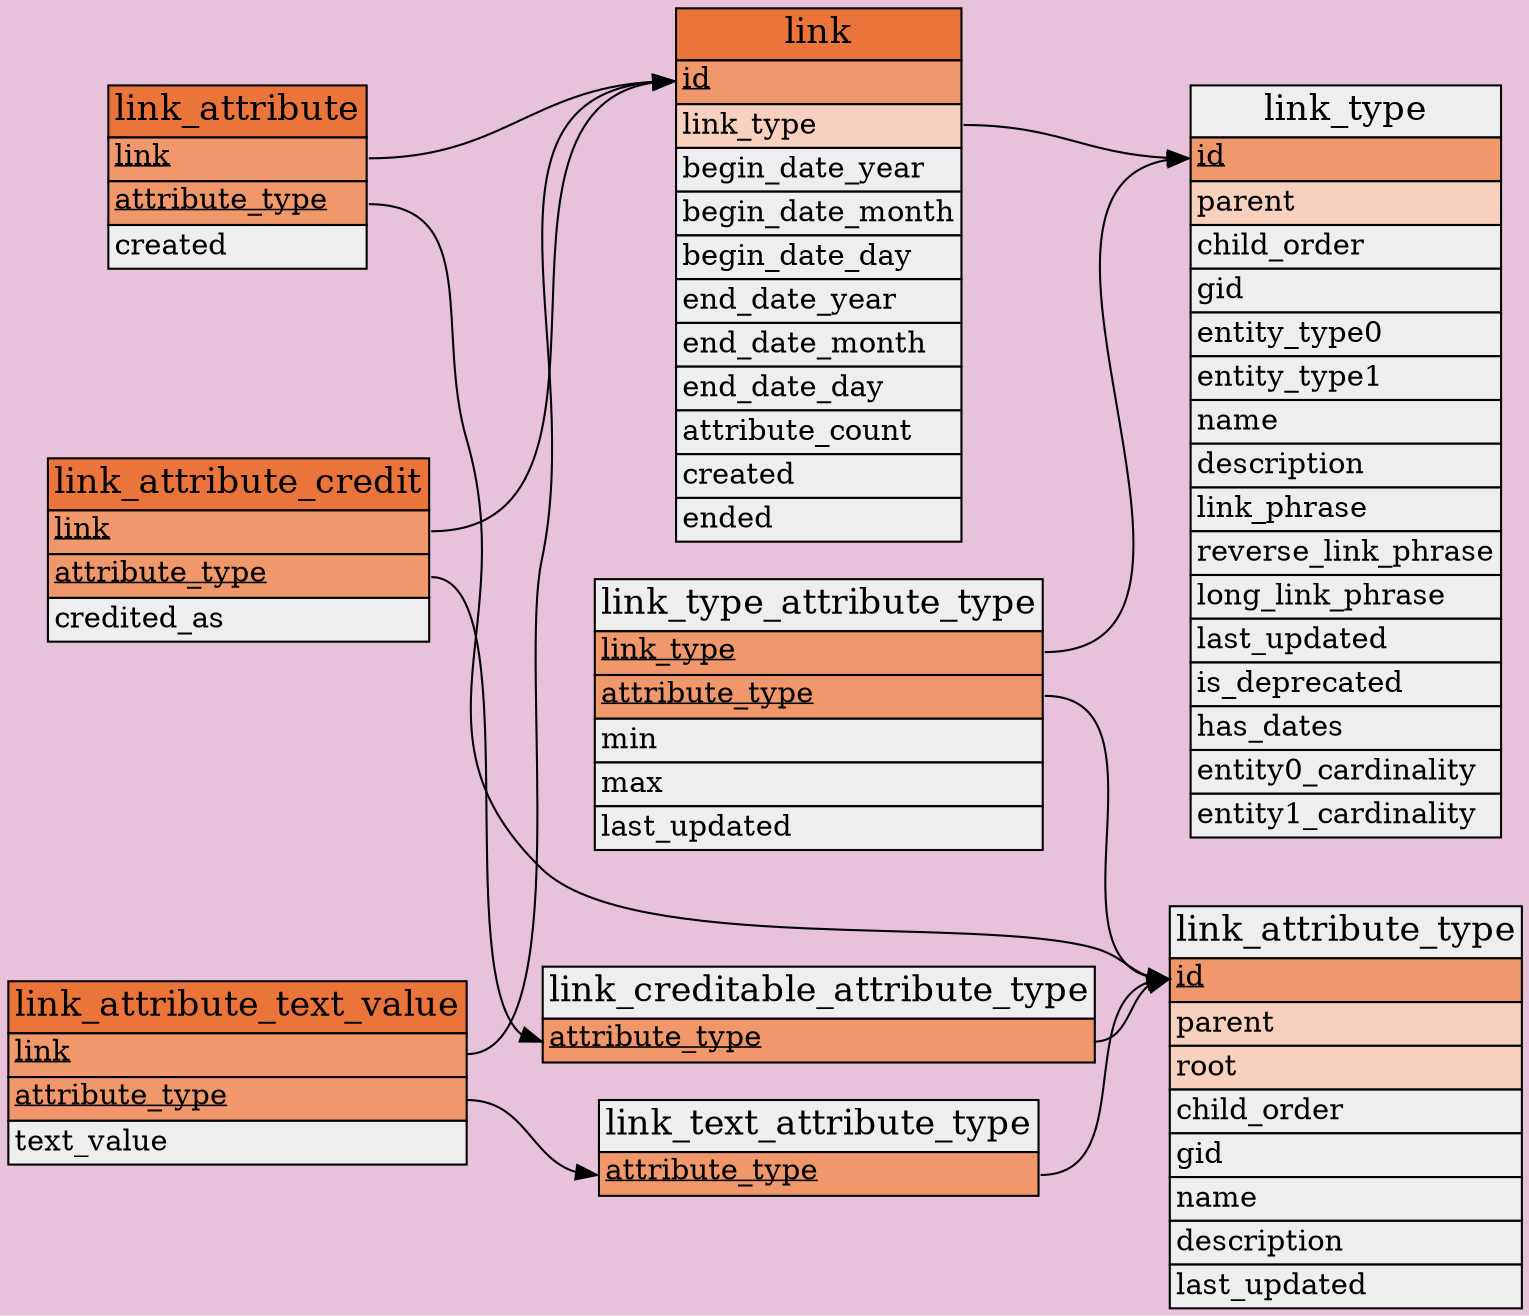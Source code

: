 // Automatically generated, do not edit.
// - Database schema sequence: 30
digraph relationship_details {
    tooltip = "Tables for relationship properties"
    graph [
        bgcolor = "#e8c2da"
        concentrate = true
        pack = true
        rankdir = "LR"
    ];
    node [
        shape = plain
    ];

    // Tables
    "musicbrainz.link" [
        label = <
            <table border="0" cellspacing="0" cellborder="1">
                <tr><td bgcolor="#eb743b"><font point-size="17">link</font></td></tr>
                <tr><td bgcolor="#f0976c" align="left" port="id"><font point-size="14"><u>id</u></font></td></tr>
                <tr><td bgcolor="#f8d1be" align="left" port="link_type"><font point-size="14">link_type</font></td></tr>
                <tr><td bgcolor="#eeeeee" align="left" port="begin_date_year"><font point-size="14">begin_date_year</font></td></tr>
                <tr><td bgcolor="#eeeeee" align="left" port="begin_date_month"><font point-size="14">begin_date_month</font></td></tr>
                <tr><td bgcolor="#eeeeee" align="left" port="begin_date_day"><font point-size="14">begin_date_day</font></td></tr>
                <tr><td bgcolor="#eeeeee" align="left" port="end_date_year"><font point-size="14">end_date_year</font></td></tr>
                <tr><td bgcolor="#eeeeee" align="left" port="end_date_month"><font point-size="14">end_date_month</font></td></tr>
                <tr><td bgcolor="#eeeeee" align="left" port="end_date_day"><font point-size="14">end_date_day</font></td></tr>
                <tr><td bgcolor="#eeeeee" align="left" port="attribute_count"><font point-size="14">attribute_count</font></td></tr>
                <tr><td bgcolor="#eeeeee" align="left" port="created"><font point-size="14">created</font></td></tr>
                <tr><td bgcolor="#eeeeee" align="left" port="ended"><font point-size="14">ended</font></td></tr>
            </table>
        >
    ];
    "musicbrainz.link_attribute" [
        label = <
            <table border="0" cellspacing="0" cellborder="1">
                <tr><td bgcolor="#eb743b"><font point-size="17">link_attribute</font></td></tr>
                <tr><td bgcolor="#f0976c" align="left" port="link"><font point-size="14"><u>link</u></font></td></tr>
                <tr><td bgcolor="#f0976c" align="left" port="attribute_type"><font point-size="14"><u>attribute_type</u></font></td></tr>
                <tr><td bgcolor="#eeeeee" align="left" port="created"><font point-size="14">created</font></td></tr>
            </table>
        >
    ];
    "musicbrainz.link_attribute_credit" [
        label = <
            <table border="0" cellspacing="0" cellborder="1">
                <tr><td bgcolor="#eb743b"><font point-size="17">link_attribute_credit</font></td></tr>
                <tr><td bgcolor="#f0976c" align="left" port="link"><font point-size="14"><u>link</u></font></td></tr>
                <tr><td bgcolor="#f0976c" align="left" port="attribute_type"><font point-size="14"><u>attribute_type</u></font></td></tr>
                <tr><td bgcolor="#eeeeee" align="left" port="credited_as"><font point-size="14">credited_as</font></td></tr>
            </table>
        >
    ];
    "musicbrainz.link_attribute_text_value" [
        label = <
            <table border="0" cellspacing="0" cellborder="1">
                <tr><td bgcolor="#eb743b"><font point-size="17">link_attribute_text_value</font></td></tr>
                <tr><td bgcolor="#f0976c" align="left" port="link"><font point-size="14"><u>link</u></font></td></tr>
                <tr><td bgcolor="#f0976c" align="left" port="attribute_type"><font point-size="14"><u>attribute_type</u></font></td></tr>
                <tr><td bgcolor="#eeeeee" align="left" port="text_value"><font point-size="14">text_value</font></td></tr>
            </table>
        >
    ];
    "musicbrainz.link_attribute_type" [
        label = <
            <table border="0" cellspacing="0" cellborder="1">
                <tr><td bgcolor="#eeeeee"><font point-size="17">link_attribute_type</font></td></tr>
                <tr><td bgcolor="#f0976c" align="left" port="id"><font point-size="14"><u>id</u></font></td></tr>
                <tr><td bgcolor="#f8d1be" align="left" port="parent"><font point-size="14">parent</font></td></tr>
                <tr><td bgcolor="#f8d1be" align="left" port="root"><font point-size="14">root</font></td></tr>
                <tr><td bgcolor="#eeeeee" align="left" port="child_order"><font point-size="14">child_order</font></td></tr>
                <tr><td bgcolor="#eeeeee" align="left" port="gid"><font point-size="14">gid</font></td></tr>
                <tr><td bgcolor="#eeeeee" align="left" port="name"><font point-size="14">name</font></td></tr>
                <tr><td bgcolor="#eeeeee" align="left" port="description"><font point-size="14">description</font></td></tr>
                <tr><td bgcolor="#eeeeee" align="left" port="last_updated"><font point-size="14">last_updated</font></td></tr>
            </table>
        >
    ];
    "musicbrainz.link_creditable_attribute_type" [
        label = <
            <table border="0" cellspacing="0" cellborder="1">
                <tr><td bgcolor="#eeeeee"><font point-size="17">link_creditable_attribute_type</font></td></tr>
                <tr><td bgcolor="#f0976c" align="left" port="attribute_type"><font point-size="14"><u>attribute_type</u></font></td></tr>
            </table>
        >
    ];
    "musicbrainz.link_text_attribute_type" [
        label = <
            <table border="0" cellspacing="0" cellborder="1">
                <tr><td bgcolor="#eeeeee"><font point-size="17">link_text_attribute_type</font></td></tr>
                <tr><td bgcolor="#f0976c" align="left" port="attribute_type"><font point-size="14"><u>attribute_type</u></font></td></tr>
            </table>
        >
    ];
    "musicbrainz.link_type" [
        label = <
            <table border="0" cellspacing="0" cellborder="1">
                <tr><td bgcolor="#eeeeee"><font point-size="17">link_type</font></td></tr>
                <tr><td bgcolor="#f0976c" align="left" port="id"><font point-size="14"><u>id</u></font></td></tr>
                <tr><td bgcolor="#f8d1be" align="left" port="parent"><font point-size="14">parent</font></td></tr>
                <tr><td bgcolor="#eeeeee" align="left" port="child_order"><font point-size="14">child_order</font></td></tr>
                <tr><td bgcolor="#eeeeee" align="left" port="gid"><font point-size="14">gid</font></td></tr>
                <tr><td bgcolor="#eeeeee" align="left" port="entity_type0"><font point-size="14">entity_type0</font></td></tr>
                <tr><td bgcolor="#eeeeee" align="left" port="entity_type1"><font point-size="14">entity_type1</font></td></tr>
                <tr><td bgcolor="#eeeeee" align="left" port="name"><font point-size="14">name</font></td></tr>
                <tr><td bgcolor="#eeeeee" align="left" port="description"><font point-size="14">description</font></td></tr>
                <tr><td bgcolor="#eeeeee" align="left" port="link_phrase"><font point-size="14">link_phrase</font></td></tr>
                <tr><td bgcolor="#eeeeee" align="left" port="reverse_link_phrase"><font point-size="14">reverse_link_phrase</font></td></tr>
                <tr><td bgcolor="#eeeeee" align="left" port="long_link_phrase"><font point-size="14">long_link_phrase</font></td></tr>
                <tr><td bgcolor="#eeeeee" align="left" port="last_updated"><font point-size="14">last_updated</font></td></tr>
                <tr><td bgcolor="#eeeeee" align="left" port="is_deprecated"><font point-size="14">is_deprecated</font></td></tr>
                <tr><td bgcolor="#eeeeee" align="left" port="has_dates"><font point-size="14">has_dates</font></td></tr>
                <tr><td bgcolor="#eeeeee" align="left" port="entity0_cardinality"><font point-size="14">entity0_cardinality</font></td></tr>
                <tr><td bgcolor="#eeeeee" align="left" port="entity1_cardinality"><font point-size="14">entity1_cardinality</font></td></tr>
            </table>
        >
    ];
    "musicbrainz.link_type_attribute_type" [
        label = <
            <table border="0" cellspacing="0" cellborder="1">
                <tr><td bgcolor="#eeeeee"><font point-size="17">link_type_attribute_type</font></td></tr>
                <tr><td bgcolor="#f0976c" align="left" port="link_type"><font point-size="14"><u>link_type</u></font></td></tr>
                <tr><td bgcolor="#f0976c" align="left" port="attribute_type"><font point-size="14"><u>attribute_type</u></font></td></tr>
                <tr><td bgcolor="#eeeeee" align="left" port="min"><font point-size="14">min</font></td></tr>
                <tr><td bgcolor="#eeeeee" align="left" port="max"><font point-size="14">max</font></td></tr>
                <tr><td bgcolor="#eeeeee" align="left" port="last_updated"><font point-size="14">last_updated</font></td></tr>
            </table>
        >
    ];

    // References
    "musicbrainz.link":"link_type" -> "musicbrainz.link_type":"id"
    "musicbrainz.link_attribute":"link" -> "musicbrainz.link":"id"
    "musicbrainz.link_attribute":"attribute_type" -> "musicbrainz.link_attribute_type":"id"
    "musicbrainz.link_attribute_credit":"link" -> "musicbrainz.link":"id"
    "musicbrainz.link_attribute_credit":"attribute_type" -> "musicbrainz.link_creditable_attribute_type":"attribute_type"
    "musicbrainz.link_attribute_text_value":"link" -> "musicbrainz.link":"id"
    "musicbrainz.link_attribute_text_value":"attribute_type" -> "musicbrainz.link_text_attribute_type":"attribute_type"
    "musicbrainz.link_creditable_attribute_type":"attribute_type" -> "musicbrainz.link_attribute_type":"id"
    "musicbrainz.link_text_attribute_type":"attribute_type" -> "musicbrainz.link_attribute_type":"id"
    "musicbrainz.link_type_attribute_type":"link_type" -> "musicbrainz.link_type":"id"
    "musicbrainz.link_type_attribute_type":"attribute_type" -> "musicbrainz.link_attribute_type":"id"
}
